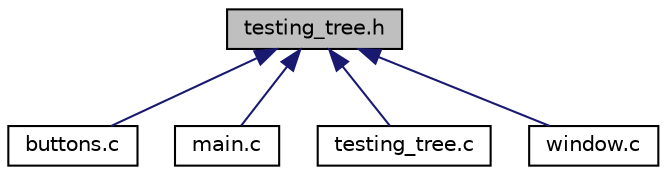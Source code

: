 digraph "testing_tree.h"
{
  edge [fontname="Helvetica",fontsize="10",labelfontname="Helvetica",labelfontsize="10"];
  node [fontname="Helvetica",fontsize="10",shape=record];
  Node1 [label="testing_tree.h",height=0.2,width=0.4,color="black", fillcolor="grey75", style="filled", fontcolor="black"];
  Node1 -> Node2 [dir="back",color="midnightblue",fontsize="10",style="solid"];
  Node2 [label="buttons.c",height=0.2,width=0.4,color="black", fillcolor="white", style="filled",URL="$buttons_8c.html"];
  Node1 -> Node3 [dir="back",color="midnightblue",fontsize="10",style="solid"];
  Node3 [label="main.c",height=0.2,width=0.4,color="black", fillcolor="white", style="filled",URL="$main_8c.html"];
  Node1 -> Node4 [dir="back",color="midnightblue",fontsize="10",style="solid"];
  Node4 [label="testing_tree.c",height=0.2,width=0.4,color="black", fillcolor="white", style="filled",URL="$testing__tree_8c.html"];
  Node1 -> Node5 [dir="back",color="midnightblue",fontsize="10",style="solid"];
  Node5 [label="window.c",height=0.2,width=0.4,color="black", fillcolor="white", style="filled",URL="$window_8c.html"];
}
